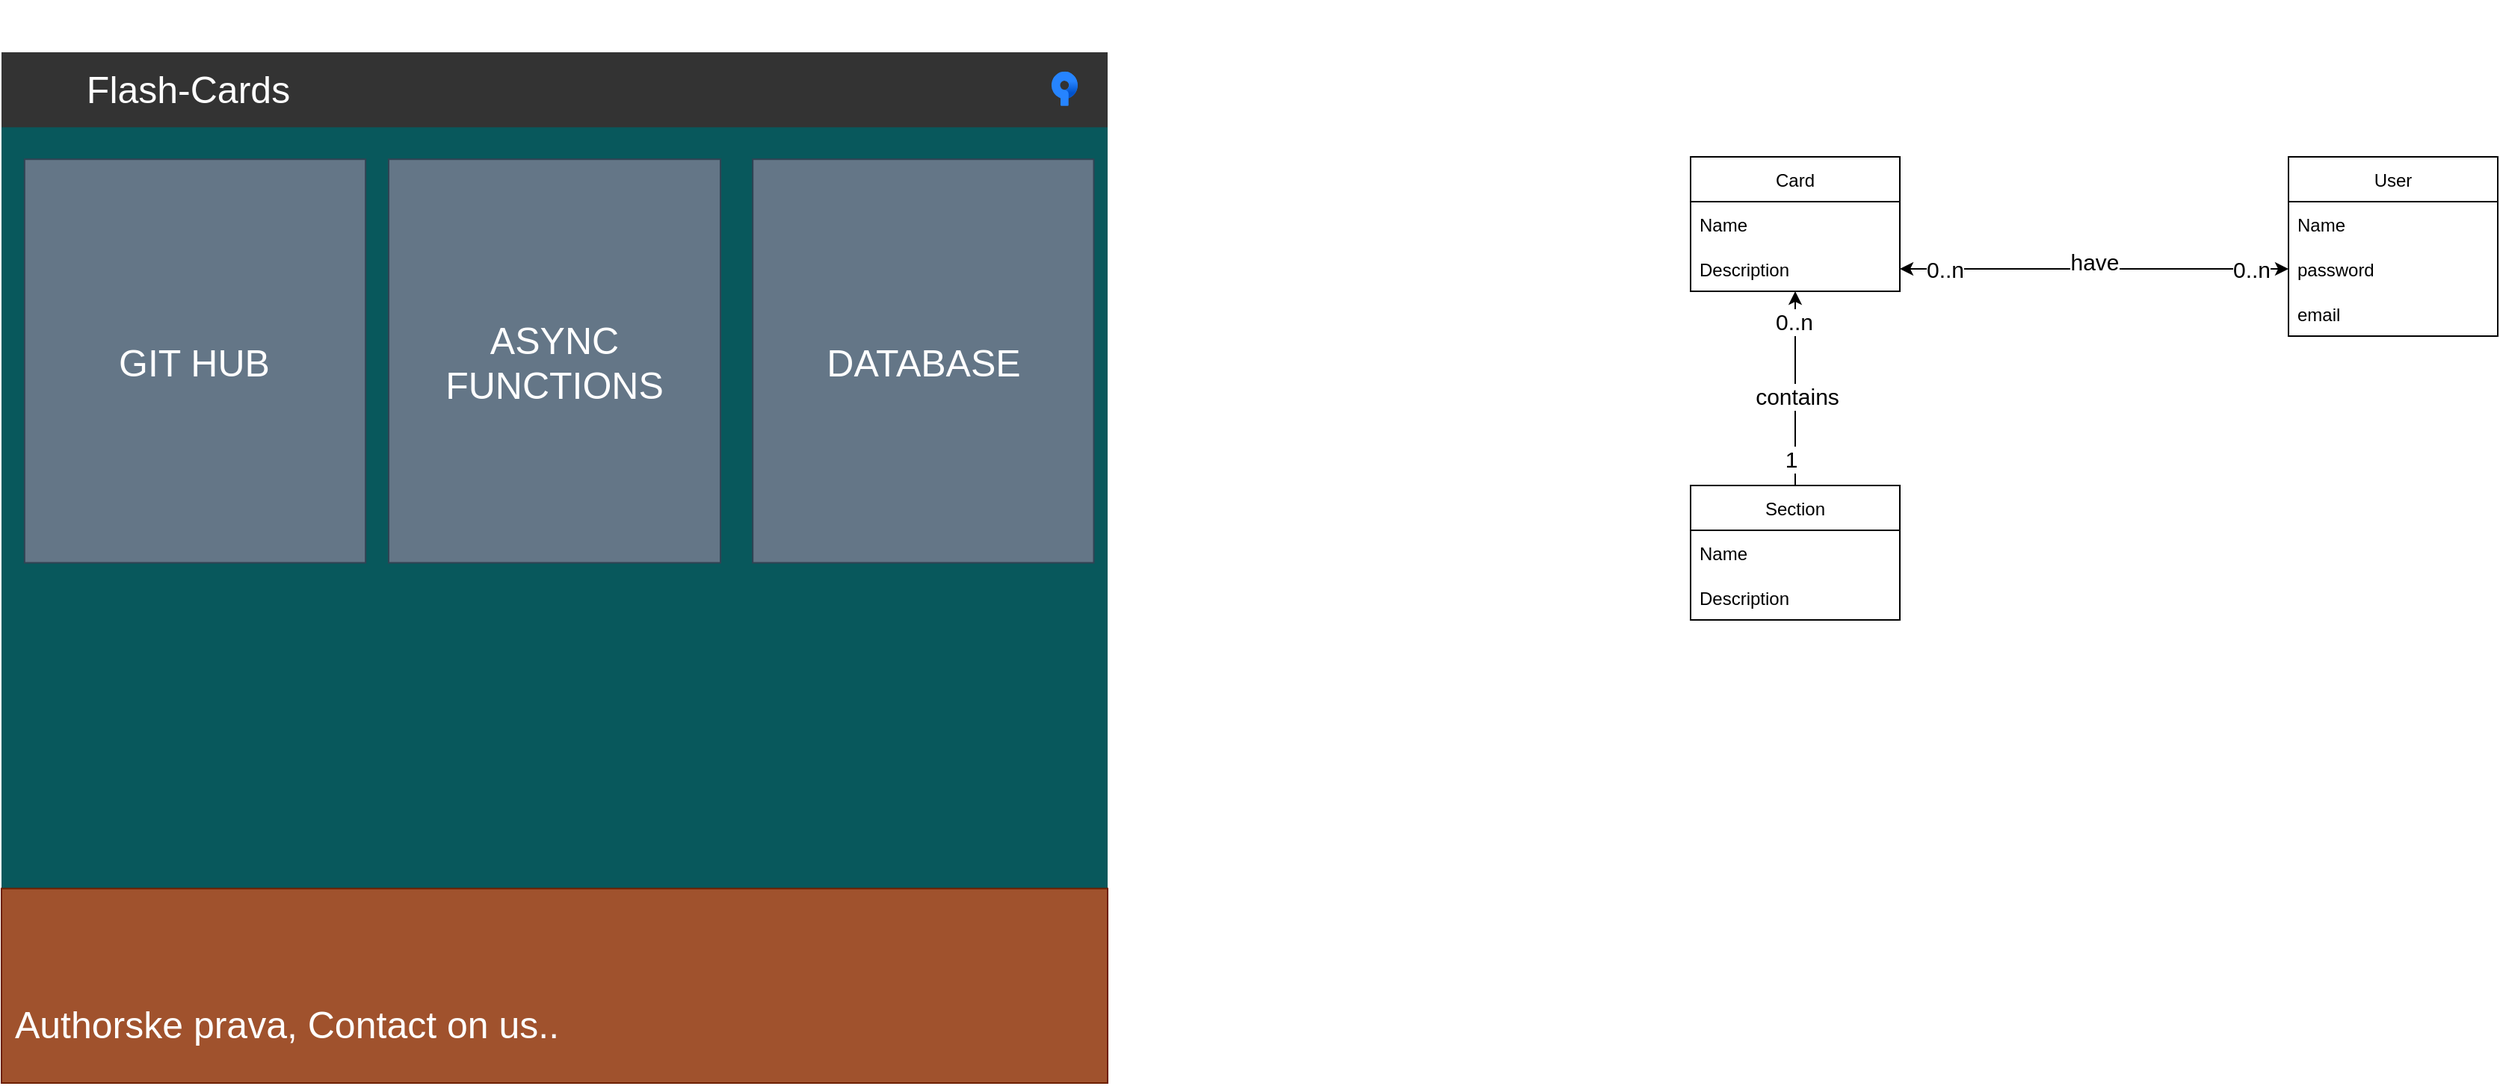 <mxfile version="17.2.3" type="github">
  <diagram name="Page-1" id="5348f1db-0dfa-24cf-5d06-2057accb5106">
    <mxGraphModel dx="949" dy="1172" grid="1" gridSize="10" guides="1" tooltips="1" connect="1" arrows="1" fold="1" page="1" pageScale="1.5" pageWidth="826" pageHeight="1169" background="none" math="0" shadow="0">
      <root>
        <mxCell id="0" style=";html=1;" />
        <mxCell id="1" style=";html=1;" parent="0" />
        <mxCell id="ZXZA906Pf2Y4qzO6l1SS-5" value="" style="group" vertex="1" connectable="0" parent="1">
          <mxGeometry x="1570" y="90" width="740" height="690" as="geometry" />
        </mxCell>
        <mxCell id="55dd390204d0f602-3" value="" style="whiteSpace=wrap;html=1;rounded=0;shadow=0;dashed=0;strokeColor=none;strokeWidth=4;fillColor=#08585C;gradientColor=none;fontFamily=Helvetica;fontSize=100;fontColor=#FFFFFF;align=center;" parent="ZXZA906Pf2Y4qzO6l1SS-5" vertex="1">
          <mxGeometry y="48.821" width="740" height="589.104" as="geometry" />
        </mxCell>
        <mxCell id="55dd390204d0f602-1" value="&lt;blockquote style=&quot;margin: 0 0 0 40px ; border: none ; padding: 0px&quot;&gt;&lt;br&gt;&lt;/blockquote&gt;" style="whiteSpace=wrap;html=1;rounded=0;shadow=0;dashed=0;strokeColor=none;strokeWidth=4;fillColor=#333333;gradientColor=none;fontFamily=Helvetica;fontSize=100;fontColor=#FFFFFF;align=left;" parent="ZXZA906Pf2Y4qzO6l1SS-5" vertex="1">
          <mxGeometry width="740" height="50.182" as="geometry" />
        </mxCell>
        <mxCell id="MdLTqhbY8C-cr0AxBz09-2" value="&lt;font style=&quot;font-size: 25px&quot;&gt;GIT HUB&lt;/font&gt;" style="rounded=0;whiteSpace=wrap;html=1;fillColor=#647687;strokeColor=#314354;fontColor=#ffffff;" parent="ZXZA906Pf2Y4qzO6l1SS-5" vertex="1">
          <mxGeometry x="15.417" y="71.604" width="228.167" height="270.142" as="geometry" />
        </mxCell>
        <mxCell id="MdLTqhbY8C-cr0AxBz09-3" value="&lt;font style=&quot;font-size: 25px&quot;&gt;ASYNC FUNCTIONS&lt;/font&gt;" style="rounded=0;whiteSpace=wrap;html=1;fillColor=#647687;strokeColor=#314354;fontColor=#ffffff;" parent="ZXZA906Pf2Y4qzO6l1SS-5" vertex="1">
          <mxGeometry x="259.0" y="71.604" width="222" height="270.142" as="geometry" />
        </mxCell>
        <mxCell id="MdLTqhbY8C-cr0AxBz09-4" value="&lt;font style=&quot;font-size: 25px&quot;&gt;DATABASE&lt;/font&gt;" style="rounded=0;whiteSpace=wrap;html=1;fillColor=#647687;strokeColor=#314354;fontColor=#ffffff;" parent="ZXZA906Pf2Y4qzO6l1SS-5" vertex="1">
          <mxGeometry x="502.583" y="71.604" width="228.167" height="270.142" as="geometry" />
        </mxCell>
        <mxCell id="MdLTqhbY8C-cr0AxBz09-5" value="" style="image;image=img/lib/atlassian/Sourcetree_Logo.svg;fontSize=102;" parent="ZXZA906Pf2Y4qzO6l1SS-5" vertex="1">
          <mxGeometry x="702.383" y="12.856" width="17.575" height="23.108" as="geometry" />
        </mxCell>
        <mxCell id="MdLTqhbY8C-cr0AxBz09-7" value="&lt;font style=&quot;font-size: 25px&quot;&gt;&amp;nbsp;Authorske prava, Contact on us..&lt;/font&gt;" style="rounded=0;whiteSpace=wrap;html=1;fontSize=102;fillColor=#a0522d;fontColor=#ffffff;strokeColor=#6D1F00;align=left;" parent="ZXZA906Pf2Y4qzO6l1SS-5" vertex="1">
          <mxGeometry y="559.811" width="740" height="130.189" as="geometry" />
        </mxCell>
        <mxCell id="ZXZA906Pf2Y4qzO6l1SS-7" style="edgeStyle=orthogonalEdgeStyle;rounded=0;orthogonalLoop=1;jettySize=auto;html=1;exitX=0.5;exitY=1;exitDx=0;exitDy=0;fontSize=25;" edge="1" parent="ZXZA906Pf2Y4qzO6l1SS-5" source="55dd390204d0f602-1" target="55dd390204d0f602-1">
          <mxGeometry relative="1" as="geometry" />
        </mxCell>
        <mxCell id="ZXZA906Pf2Y4qzO6l1SS-8" value="&lt;font color=&quot;#ffffff&quot;&gt;Flash-Cards&lt;/font&gt;" style="text;html=1;align=center;verticalAlign=middle;whiteSpace=wrap;rounded=0;fontSize=25;" vertex="1" parent="ZXZA906Pf2Y4qzO6l1SS-5">
          <mxGeometry x="30" y="9.41" width="190" height="30" as="geometry" />
        </mxCell>
        <mxCell id="ZXZA906Pf2Y4qzO6l1SS-9" value="Card" style="swimlane;fontStyle=0;childLayout=stackLayout;horizontal=1;startSize=30;horizontalStack=0;resizeParent=1;resizeParentMax=0;resizeLast=0;collapsible=1;marginBottom=0;" vertex="1" parent="1">
          <mxGeometry x="2700" y="160" width="140" height="90" as="geometry" />
        </mxCell>
        <mxCell id="ZXZA906Pf2Y4qzO6l1SS-10" value="Name" style="text;strokeColor=none;fillColor=none;align=left;verticalAlign=middle;spacingLeft=4;spacingRight=4;overflow=hidden;points=[[0,0.5],[1,0.5]];portConstraint=eastwest;rotatable=0;" vertex="1" parent="ZXZA906Pf2Y4qzO6l1SS-9">
          <mxGeometry y="30" width="140" height="30" as="geometry" />
        </mxCell>
        <mxCell id="ZXZA906Pf2Y4qzO6l1SS-11" value="Description" style="text;strokeColor=none;fillColor=none;align=left;verticalAlign=middle;spacingLeft=4;spacingRight=4;overflow=hidden;points=[[0,0.5],[1,0.5]];portConstraint=eastwest;rotatable=0;" vertex="1" parent="ZXZA906Pf2Y4qzO6l1SS-9">
          <mxGeometry y="60" width="140" height="30" as="geometry" />
        </mxCell>
        <mxCell id="ZXZA906Pf2Y4qzO6l1SS-13" value="User" style="swimlane;fontStyle=0;childLayout=stackLayout;horizontal=1;startSize=30;horizontalStack=0;resizeParent=1;resizeParentMax=0;resizeLast=0;collapsible=1;marginBottom=0;" vertex="1" parent="1">
          <mxGeometry x="3100" y="160" width="140" height="120" as="geometry" />
        </mxCell>
        <mxCell id="ZXZA906Pf2Y4qzO6l1SS-14" value="Name" style="text;strokeColor=none;fillColor=none;align=left;verticalAlign=middle;spacingLeft=4;spacingRight=4;overflow=hidden;points=[[0,0.5],[1,0.5]];portConstraint=eastwest;rotatable=0;" vertex="1" parent="ZXZA906Pf2Y4qzO6l1SS-13">
          <mxGeometry y="30" width="140" height="30" as="geometry" />
        </mxCell>
        <mxCell id="ZXZA906Pf2Y4qzO6l1SS-15" value="password" style="text;strokeColor=none;fillColor=none;align=left;verticalAlign=middle;spacingLeft=4;spacingRight=4;overflow=hidden;points=[[0,0.5],[1,0.5]];portConstraint=eastwest;rotatable=0;" vertex="1" parent="ZXZA906Pf2Y4qzO6l1SS-13">
          <mxGeometry y="60" width="140" height="30" as="geometry" />
        </mxCell>
        <mxCell id="ZXZA906Pf2Y4qzO6l1SS-16" value="email" style="text;strokeColor=none;fillColor=none;align=left;verticalAlign=middle;spacingLeft=4;spacingRight=4;overflow=hidden;points=[[0,0.5],[1,0.5]];portConstraint=eastwest;rotatable=0;" vertex="1" parent="ZXZA906Pf2Y4qzO6l1SS-13">
          <mxGeometry y="90" width="140" height="30" as="geometry" />
        </mxCell>
        <mxCell id="ZXZA906Pf2Y4qzO6l1SS-22" value="" style="endArrow=classic;startArrow=classic;html=1;rounded=0;fontSize=15;fontColor=#000000;exitX=1;exitY=0.5;exitDx=0;exitDy=0;entryX=0;entryY=0.5;entryDx=0;entryDy=0;" edge="1" parent="1" source="ZXZA906Pf2Y4qzO6l1SS-11" target="ZXZA906Pf2Y4qzO6l1SS-15">
          <mxGeometry width="50" height="50" relative="1" as="geometry">
            <mxPoint x="3120" y="450" as="sourcePoint" />
            <mxPoint x="3170" y="400" as="targetPoint" />
          </mxGeometry>
        </mxCell>
        <mxCell id="ZXZA906Pf2Y4qzO6l1SS-23" value="0..n" style="edgeLabel;html=1;align=center;verticalAlign=middle;resizable=0;points=[];fontSize=15;fontColor=#000000;" vertex="1" connectable="0" parent="ZXZA906Pf2Y4qzO6l1SS-22">
          <mxGeometry x="-0.769" relative="1" as="geometry">
            <mxPoint as="offset" />
          </mxGeometry>
        </mxCell>
        <mxCell id="ZXZA906Pf2Y4qzO6l1SS-24" value="0..n" style="edgeLabel;html=1;align=center;verticalAlign=middle;resizable=0;points=[];fontSize=15;fontColor=#000000;" vertex="1" connectable="0" parent="ZXZA906Pf2Y4qzO6l1SS-22">
          <mxGeometry x="0.808" relative="1" as="geometry">
            <mxPoint as="offset" />
          </mxGeometry>
        </mxCell>
        <mxCell id="ZXZA906Pf2Y4qzO6l1SS-25" value="have" style="edgeLabel;html=1;align=center;verticalAlign=middle;resizable=0;points=[];fontSize=15;fontColor=#000000;" vertex="1" connectable="0" parent="ZXZA906Pf2Y4qzO6l1SS-22">
          <mxGeometry x="-0.115" relative="1" as="geometry">
            <mxPoint x="15" y="-5" as="offset" />
          </mxGeometry>
        </mxCell>
        <mxCell id="ZXZA906Pf2Y4qzO6l1SS-26" value="Section" style="swimlane;fontStyle=0;childLayout=stackLayout;horizontal=1;startSize=30;horizontalStack=0;resizeParent=1;resizeParentMax=0;resizeLast=0;collapsible=1;marginBottom=0;" vertex="1" parent="1">
          <mxGeometry x="2700" y="380" width="140" height="90" as="geometry" />
        </mxCell>
        <mxCell id="ZXZA906Pf2Y4qzO6l1SS-27" value="Name" style="text;strokeColor=none;fillColor=none;align=left;verticalAlign=middle;spacingLeft=4;spacingRight=4;overflow=hidden;points=[[0,0.5],[1,0.5]];portConstraint=eastwest;rotatable=0;" vertex="1" parent="ZXZA906Pf2Y4qzO6l1SS-26">
          <mxGeometry y="30" width="140" height="30" as="geometry" />
        </mxCell>
        <mxCell id="ZXZA906Pf2Y4qzO6l1SS-28" value="Description" style="text;strokeColor=none;fillColor=none;align=left;verticalAlign=middle;spacingLeft=4;spacingRight=4;overflow=hidden;points=[[0,0.5],[1,0.5]];portConstraint=eastwest;rotatable=0;" vertex="1" parent="ZXZA906Pf2Y4qzO6l1SS-26">
          <mxGeometry y="60" width="140" height="30" as="geometry" />
        </mxCell>
        <mxCell id="ZXZA906Pf2Y4qzO6l1SS-30" value="" style="endArrow=classic;html=1;rounded=0;fontSize=15;fontColor=#000000;exitX=0.5;exitY=0;exitDx=0;exitDy=0;" edge="1" parent="1" source="ZXZA906Pf2Y4qzO6l1SS-26">
          <mxGeometry width="50" height="50" relative="1" as="geometry">
            <mxPoint x="3160" y="400" as="sourcePoint" />
            <mxPoint x="2770" y="250" as="targetPoint" />
          </mxGeometry>
        </mxCell>
        <mxCell id="ZXZA906Pf2Y4qzO6l1SS-31" value="contains" style="edgeLabel;html=1;align=center;verticalAlign=middle;resizable=0;points=[];fontSize=15;fontColor=#000000;" vertex="1" connectable="0" parent="ZXZA906Pf2Y4qzO6l1SS-30">
          <mxGeometry x="-0.65" y="-2" relative="1" as="geometry">
            <mxPoint x="-1" y="-37" as="offset" />
          </mxGeometry>
        </mxCell>
        <mxCell id="ZXZA906Pf2Y4qzO6l1SS-32" value="1" style="edgeLabel;html=1;align=center;verticalAlign=middle;resizable=0;points=[];fontSize=15;fontColor=#000000;" vertex="1" connectable="0" parent="ZXZA906Pf2Y4qzO6l1SS-30">
          <mxGeometry x="-0.723" y="3" relative="1" as="geometry">
            <mxPoint as="offset" />
          </mxGeometry>
        </mxCell>
        <mxCell id="ZXZA906Pf2Y4qzO6l1SS-33" value="0..n" style="edgeLabel;html=1;align=center;verticalAlign=middle;resizable=0;points=[];fontSize=15;fontColor=#000000;" vertex="1" connectable="0" parent="ZXZA906Pf2Y4qzO6l1SS-30">
          <mxGeometry x="0.692" y="1" relative="1" as="geometry">
            <mxPoint as="offset" />
          </mxGeometry>
        </mxCell>
      </root>
    </mxGraphModel>
  </diagram>
</mxfile>
